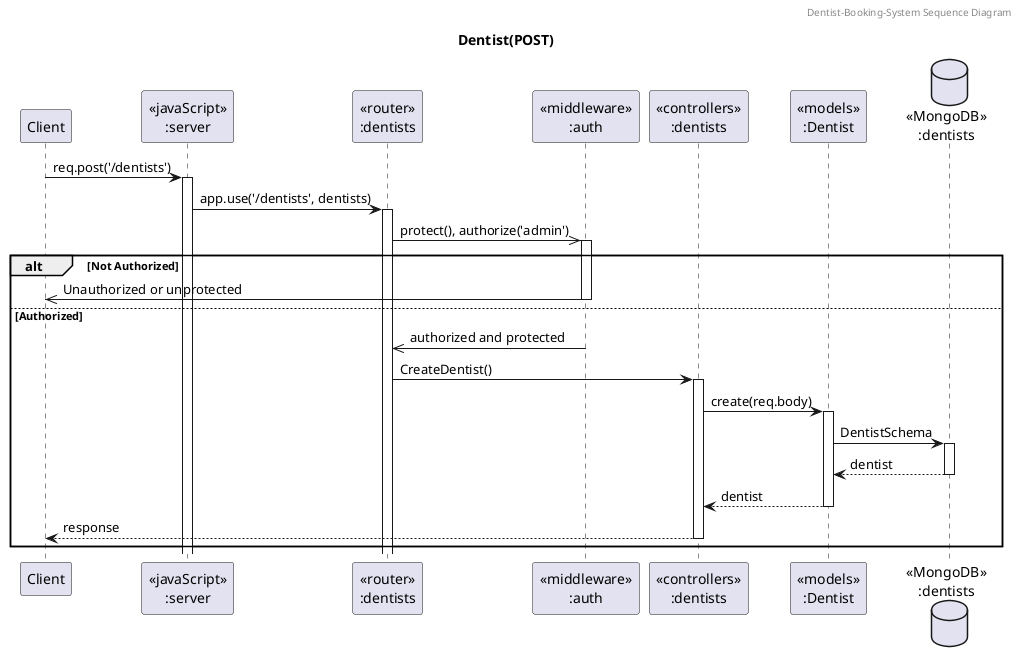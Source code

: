 @startuml Dentists (POST)
    header Dentist-Booking-System Sequence Diagram
    title "Dentist(POST)"

    participant "Client" as client
    participant "<<javaScript>>\n:server" as server
    participant "<<router>>\n:dentists" as dentistsRouter
    participant "<<middleware>>\n:auth" as authMiddleware
    participant "<<controllers>>\n:dentists" as dentistsController
    participant "<<models>>\n:Dentist" as dentistModel
    database "<<MongoDB>>\n:dentists" as dentistsDatabase

    client -> server ++: req.post('/dentists')
    server -> dentistsRouter ++: app.use('/dentists', dentists)
    dentistsRouter ->> authMiddleware ++: protect(), authorize('admin')
    alt Not Authorized
        authMiddleware ->> client --: Unauthorized or unprotected
    else Authorized
    authMiddleware ->> dentistsRouter --: authorized and protected
    dentistsRouter -> dentistsController ++: CreateDentist()
    dentistsController -> dentistModel ++: create(req.body)
    dentistModel -> dentistsDatabase ++: DentistSchema
    dentistModel <-- dentistsDatabase --: dentist
    dentistsController <-- dentistModel --: dentist
    client <-- dentistsController --: response
    end

@enduml
